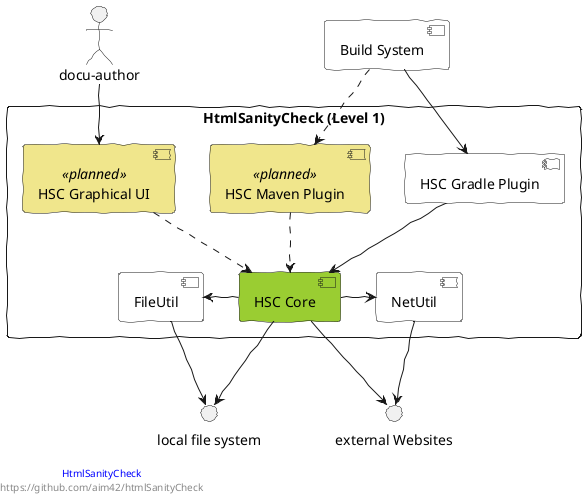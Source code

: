 @startuml
'!pragma graphviz_dot jdot

skinparam componentStyle uml2
skinparam component {
   backgroundColor<<planned>> Khaki
   backgroundColor White
}

skinparam handwritten true

left footer

<font color=blue>HtmlSanityCheck</font>
https://github.com/aim42/htmlSanityCheck
endfooter

interface "local file system" as files
interface "external Websites" as web

rectangle "HtmlSanityCheck (Level 1)" as HSC {

[HSC Core] as core #YellowGreen
[HSC Gradle Plugin] -down-> core


[HSC Graphical UI] <<planned>> as ui
[HSC Maven Plugin]  <<planned>> as mavenplugin

[FileUtil] as futil
[NetUtil] as netutil

mavenplugin .down-> core
ui .down-> core

core -> futil
core -> netutil

futil -down-> files
netutil -down-> web

}
:docu-author: -down-> ui

[Build System] as bs


bs -down-> [HSC Gradle Plugin]
bs .down.> mavenplugin

core -down-> files
core -down-> web


@enduml
